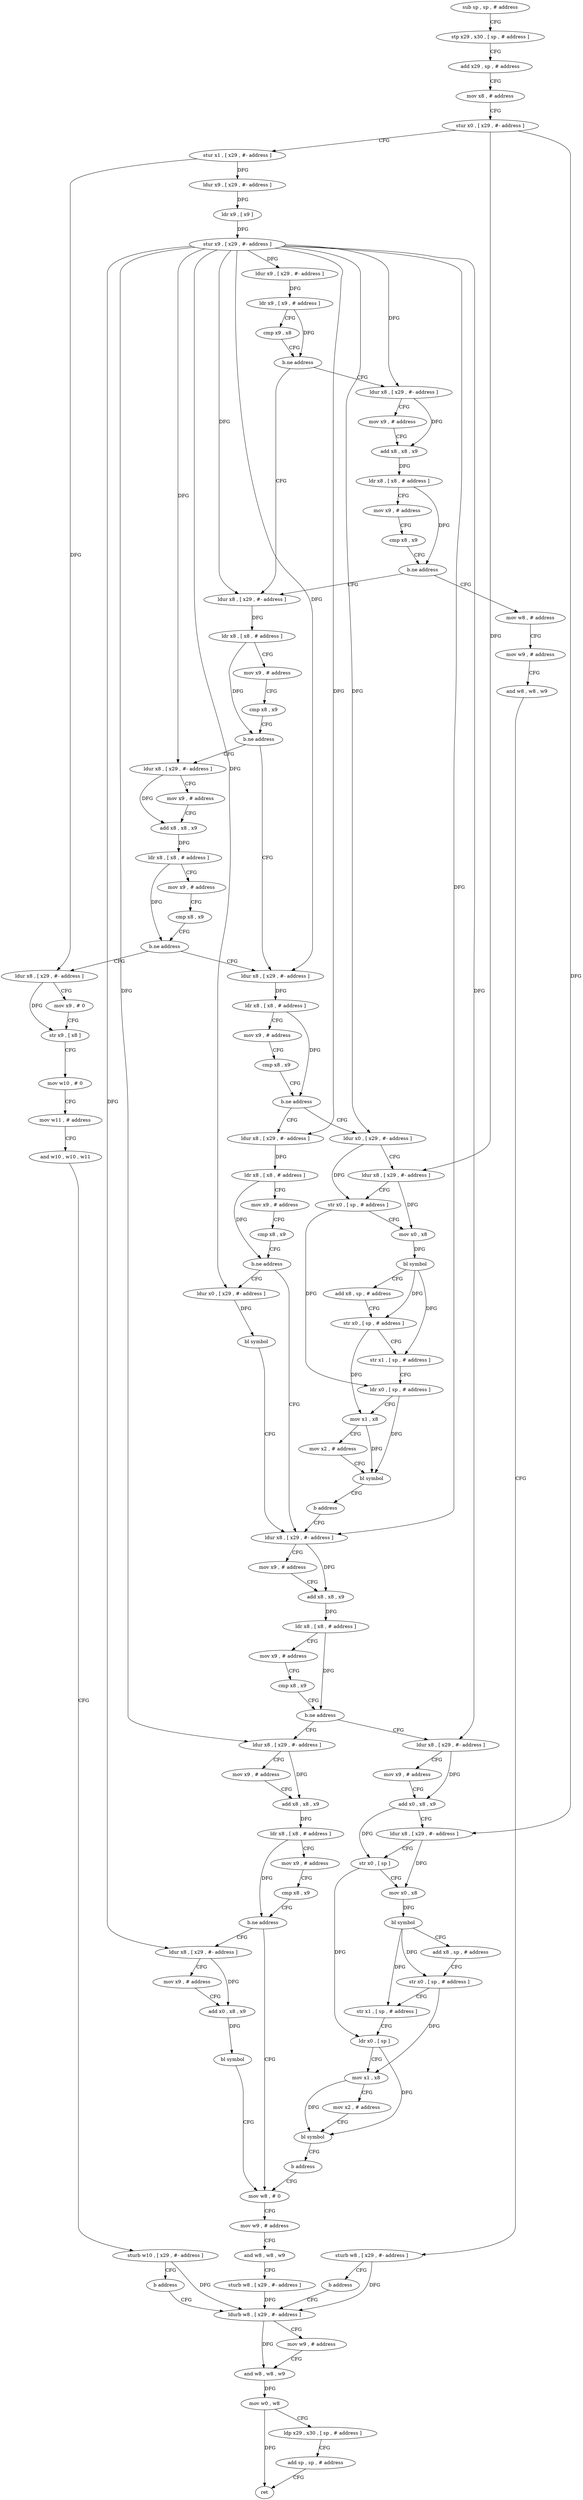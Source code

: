 digraph "func" {
"4293660" [label = "sub sp , sp , # address" ]
"4293664" [label = "stp x29 , x30 , [ sp , # address ]" ]
"4293668" [label = "add x29 , sp , # address" ]
"4293672" [label = "mov x8 , # address" ]
"4293676" [label = "stur x0 , [ x29 , #- address ]" ]
"4293680" [label = "stur x1 , [ x29 , #- address ]" ]
"4293684" [label = "ldur x9 , [ x29 , #- address ]" ]
"4293688" [label = "ldr x9 , [ x9 ]" ]
"4293692" [label = "stur x9 , [ x29 , #- address ]" ]
"4293696" [label = "ldur x9 , [ x29 , #- address ]" ]
"4293700" [label = "ldr x9 , [ x9 , # address ]" ]
"4293704" [label = "cmp x9 , x8" ]
"4293708" [label = "b.ne address" ]
"4293760" [label = "ldur x8 , [ x29 , #- address ]" ]
"4293712" [label = "ldur x8 , [ x29 , #- address ]" ]
"4293764" [label = "ldr x8 , [ x8 , # address ]" ]
"4293768" [label = "mov x9 , # address" ]
"4293772" [label = "cmp x8 , x9" ]
"4293776" [label = "b.ne address" ]
"4293840" [label = "ldur x8 , [ x29 , #- address ]" ]
"4293780" [label = "ldur x8 , [ x29 , #- address ]" ]
"4293716" [label = "mov x9 , # address" ]
"4293720" [label = "add x8 , x8 , x9" ]
"4293724" [label = "ldr x8 , [ x8 , # address ]" ]
"4293728" [label = "mov x9 , # address" ]
"4293732" [label = "cmp x8 , x9" ]
"4293736" [label = "b.ne address" ]
"4293740" [label = "mov w8 , # address" ]
"4293844" [label = "ldr x8 , [ x8 , # address ]" ]
"4293848" [label = "mov x9 , # address" ]
"4293852" [label = "cmp x8 , x9" ]
"4293856" [label = "b.ne address" ]
"4293912" [label = "ldur x8 , [ x29 , #- address ]" ]
"4293860" [label = "ldur x0 , [ x29 , #- address ]" ]
"4293784" [label = "mov x9 , # address" ]
"4293788" [label = "add x8 , x8 , x9" ]
"4293792" [label = "ldr x8 , [ x8 , # address ]" ]
"4293796" [label = "mov x9 , # address" ]
"4293800" [label = "cmp x8 , x9" ]
"4293804" [label = "b.ne address" ]
"4293808" [label = "ldur x8 , [ x29 , #- address ]" ]
"4293744" [label = "mov w9 , # address" ]
"4293748" [label = "and w8 , w8 , w9" ]
"4293752" [label = "sturb w8 , [ x29 , #- address ]" ]
"4293756" [label = "b address" ]
"4294088" [label = "ldurb w8 , [ x29 , #- address ]" ]
"4293916" [label = "ldr x8 , [ x8 , # address ]" ]
"4293920" [label = "mov x9 , # address" ]
"4293924" [label = "cmp x8 , x9" ]
"4293928" [label = "b.ne address" ]
"4293940" [label = "ldur x8 , [ x29 , #- address ]" ]
"4293932" [label = "ldur x0 , [ x29 , #- address ]" ]
"4293864" [label = "ldur x8 , [ x29 , #- address ]" ]
"4293868" [label = "str x0 , [ sp , # address ]" ]
"4293872" [label = "mov x0 , x8" ]
"4293876" [label = "bl symbol" ]
"4293880" [label = "add x8 , sp , # address" ]
"4293884" [label = "str x0 , [ sp , # address ]" ]
"4293888" [label = "str x1 , [ sp , # address ]" ]
"4293892" [label = "ldr x0 , [ sp , # address ]" ]
"4293896" [label = "mov x1 , x8" ]
"4293900" [label = "mov x2 , # address" ]
"4293904" [label = "bl symbol" ]
"4293908" [label = "b address" ]
"4293812" [label = "mov x9 , # 0" ]
"4293816" [label = "str x9 , [ x8 ]" ]
"4293820" [label = "mov w10 , # 0" ]
"4293824" [label = "mov w11 , # address" ]
"4293828" [label = "and w10 , w10 , w11" ]
"4293832" [label = "sturb w10 , [ x29 , #- address ]" ]
"4293836" [label = "b address" ]
"4294092" [label = "mov w9 , # address" ]
"4294096" [label = "and w8 , w8 , w9" ]
"4294100" [label = "mov w0 , w8" ]
"4294104" [label = "ldp x29 , x30 , [ sp , # address ]" ]
"4294108" [label = "add sp , sp , # address" ]
"4294112" [label = "ret" ]
"4293944" [label = "mov x9 , # address" ]
"4293948" [label = "add x8 , x8 , x9" ]
"4293952" [label = "ldr x8 , [ x8 , # address ]" ]
"4293956" [label = "mov x9 , # address" ]
"4293960" [label = "cmp x8 , x9" ]
"4293964" [label = "b.ne address" ]
"4294028" [label = "ldur x8 , [ x29 , #- address ]" ]
"4293968" [label = "ldur x8 , [ x29 , #- address ]" ]
"4293936" [label = "bl symbol" ]
"4294032" [label = "mov x9 , # address" ]
"4294036" [label = "add x8 , x8 , x9" ]
"4294040" [label = "ldr x8 , [ x8 , # address ]" ]
"4294044" [label = "mov x9 , # address" ]
"4294048" [label = "cmp x8 , x9" ]
"4294052" [label = "b.ne address" ]
"4294072" [label = "mov w8 , # 0" ]
"4294056" [label = "ldur x8 , [ x29 , #- address ]" ]
"4293972" [label = "mov x9 , # address" ]
"4293976" [label = "add x0 , x8 , x9" ]
"4293980" [label = "ldur x8 , [ x29 , #- address ]" ]
"4293984" [label = "str x0 , [ sp ]" ]
"4293988" [label = "mov x0 , x8" ]
"4293992" [label = "bl symbol" ]
"4293996" [label = "add x8 , sp , # address" ]
"4294000" [label = "str x0 , [ sp , # address ]" ]
"4294004" [label = "str x1 , [ sp , # address ]" ]
"4294008" [label = "ldr x0 , [ sp ]" ]
"4294012" [label = "mov x1 , x8" ]
"4294016" [label = "mov x2 , # address" ]
"4294020" [label = "bl symbol" ]
"4294024" [label = "b address" ]
"4294076" [label = "mov w9 , # address" ]
"4294080" [label = "and w8 , w8 , w9" ]
"4294084" [label = "sturb w8 , [ x29 , #- address ]" ]
"4294060" [label = "mov x9 , # address" ]
"4294064" [label = "add x0 , x8 , x9" ]
"4294068" [label = "bl symbol" ]
"4293660" -> "4293664" [ label = "CFG" ]
"4293664" -> "4293668" [ label = "CFG" ]
"4293668" -> "4293672" [ label = "CFG" ]
"4293672" -> "4293676" [ label = "CFG" ]
"4293676" -> "4293680" [ label = "CFG" ]
"4293676" -> "4293864" [ label = "DFG" ]
"4293676" -> "4293980" [ label = "DFG" ]
"4293680" -> "4293684" [ label = "DFG" ]
"4293680" -> "4293808" [ label = "DFG" ]
"4293684" -> "4293688" [ label = "DFG" ]
"4293688" -> "4293692" [ label = "DFG" ]
"4293692" -> "4293696" [ label = "DFG" ]
"4293692" -> "4293760" [ label = "DFG" ]
"4293692" -> "4293712" [ label = "DFG" ]
"4293692" -> "4293840" [ label = "DFG" ]
"4293692" -> "4293780" [ label = "DFG" ]
"4293692" -> "4293912" [ label = "DFG" ]
"4293692" -> "4293860" [ label = "DFG" ]
"4293692" -> "4293940" [ label = "DFG" ]
"4293692" -> "4293932" [ label = "DFG" ]
"4293692" -> "4294028" [ label = "DFG" ]
"4293692" -> "4293968" [ label = "DFG" ]
"4293692" -> "4294056" [ label = "DFG" ]
"4293696" -> "4293700" [ label = "DFG" ]
"4293700" -> "4293704" [ label = "CFG" ]
"4293700" -> "4293708" [ label = "DFG" ]
"4293704" -> "4293708" [ label = "CFG" ]
"4293708" -> "4293760" [ label = "CFG" ]
"4293708" -> "4293712" [ label = "CFG" ]
"4293760" -> "4293764" [ label = "DFG" ]
"4293712" -> "4293716" [ label = "CFG" ]
"4293712" -> "4293720" [ label = "DFG" ]
"4293764" -> "4293768" [ label = "CFG" ]
"4293764" -> "4293776" [ label = "DFG" ]
"4293768" -> "4293772" [ label = "CFG" ]
"4293772" -> "4293776" [ label = "CFG" ]
"4293776" -> "4293840" [ label = "CFG" ]
"4293776" -> "4293780" [ label = "CFG" ]
"4293840" -> "4293844" [ label = "DFG" ]
"4293780" -> "4293784" [ label = "CFG" ]
"4293780" -> "4293788" [ label = "DFG" ]
"4293716" -> "4293720" [ label = "CFG" ]
"4293720" -> "4293724" [ label = "DFG" ]
"4293724" -> "4293728" [ label = "CFG" ]
"4293724" -> "4293736" [ label = "DFG" ]
"4293728" -> "4293732" [ label = "CFG" ]
"4293732" -> "4293736" [ label = "CFG" ]
"4293736" -> "4293760" [ label = "CFG" ]
"4293736" -> "4293740" [ label = "CFG" ]
"4293740" -> "4293744" [ label = "CFG" ]
"4293844" -> "4293848" [ label = "CFG" ]
"4293844" -> "4293856" [ label = "DFG" ]
"4293848" -> "4293852" [ label = "CFG" ]
"4293852" -> "4293856" [ label = "CFG" ]
"4293856" -> "4293912" [ label = "CFG" ]
"4293856" -> "4293860" [ label = "CFG" ]
"4293912" -> "4293916" [ label = "DFG" ]
"4293860" -> "4293864" [ label = "CFG" ]
"4293860" -> "4293868" [ label = "DFG" ]
"4293784" -> "4293788" [ label = "CFG" ]
"4293788" -> "4293792" [ label = "DFG" ]
"4293792" -> "4293796" [ label = "CFG" ]
"4293792" -> "4293804" [ label = "DFG" ]
"4293796" -> "4293800" [ label = "CFG" ]
"4293800" -> "4293804" [ label = "CFG" ]
"4293804" -> "4293840" [ label = "CFG" ]
"4293804" -> "4293808" [ label = "CFG" ]
"4293808" -> "4293812" [ label = "CFG" ]
"4293808" -> "4293816" [ label = "DFG" ]
"4293744" -> "4293748" [ label = "CFG" ]
"4293748" -> "4293752" [ label = "CFG" ]
"4293752" -> "4293756" [ label = "CFG" ]
"4293752" -> "4294088" [ label = "DFG" ]
"4293756" -> "4294088" [ label = "CFG" ]
"4294088" -> "4294092" [ label = "CFG" ]
"4294088" -> "4294096" [ label = "DFG" ]
"4293916" -> "4293920" [ label = "CFG" ]
"4293916" -> "4293928" [ label = "DFG" ]
"4293920" -> "4293924" [ label = "CFG" ]
"4293924" -> "4293928" [ label = "CFG" ]
"4293928" -> "4293940" [ label = "CFG" ]
"4293928" -> "4293932" [ label = "CFG" ]
"4293940" -> "4293944" [ label = "CFG" ]
"4293940" -> "4293948" [ label = "DFG" ]
"4293932" -> "4293936" [ label = "DFG" ]
"4293864" -> "4293868" [ label = "CFG" ]
"4293864" -> "4293872" [ label = "DFG" ]
"4293868" -> "4293872" [ label = "CFG" ]
"4293868" -> "4293892" [ label = "DFG" ]
"4293872" -> "4293876" [ label = "DFG" ]
"4293876" -> "4293880" [ label = "CFG" ]
"4293876" -> "4293884" [ label = "DFG" ]
"4293876" -> "4293888" [ label = "DFG" ]
"4293880" -> "4293884" [ label = "CFG" ]
"4293884" -> "4293888" [ label = "CFG" ]
"4293884" -> "4293896" [ label = "DFG" ]
"4293888" -> "4293892" [ label = "CFG" ]
"4293892" -> "4293896" [ label = "CFG" ]
"4293892" -> "4293904" [ label = "DFG" ]
"4293896" -> "4293900" [ label = "CFG" ]
"4293896" -> "4293904" [ label = "DFG" ]
"4293900" -> "4293904" [ label = "CFG" ]
"4293904" -> "4293908" [ label = "CFG" ]
"4293908" -> "4293940" [ label = "CFG" ]
"4293812" -> "4293816" [ label = "CFG" ]
"4293816" -> "4293820" [ label = "CFG" ]
"4293820" -> "4293824" [ label = "CFG" ]
"4293824" -> "4293828" [ label = "CFG" ]
"4293828" -> "4293832" [ label = "CFG" ]
"4293832" -> "4293836" [ label = "CFG" ]
"4293832" -> "4294088" [ label = "DFG" ]
"4293836" -> "4294088" [ label = "CFG" ]
"4294092" -> "4294096" [ label = "CFG" ]
"4294096" -> "4294100" [ label = "DFG" ]
"4294100" -> "4294104" [ label = "CFG" ]
"4294100" -> "4294112" [ label = "DFG" ]
"4294104" -> "4294108" [ label = "CFG" ]
"4294108" -> "4294112" [ label = "CFG" ]
"4293944" -> "4293948" [ label = "CFG" ]
"4293948" -> "4293952" [ label = "DFG" ]
"4293952" -> "4293956" [ label = "CFG" ]
"4293952" -> "4293964" [ label = "DFG" ]
"4293956" -> "4293960" [ label = "CFG" ]
"4293960" -> "4293964" [ label = "CFG" ]
"4293964" -> "4294028" [ label = "CFG" ]
"4293964" -> "4293968" [ label = "CFG" ]
"4294028" -> "4294032" [ label = "CFG" ]
"4294028" -> "4294036" [ label = "DFG" ]
"4293968" -> "4293972" [ label = "CFG" ]
"4293968" -> "4293976" [ label = "DFG" ]
"4293936" -> "4293940" [ label = "CFG" ]
"4294032" -> "4294036" [ label = "CFG" ]
"4294036" -> "4294040" [ label = "DFG" ]
"4294040" -> "4294044" [ label = "CFG" ]
"4294040" -> "4294052" [ label = "DFG" ]
"4294044" -> "4294048" [ label = "CFG" ]
"4294048" -> "4294052" [ label = "CFG" ]
"4294052" -> "4294072" [ label = "CFG" ]
"4294052" -> "4294056" [ label = "CFG" ]
"4294072" -> "4294076" [ label = "CFG" ]
"4294056" -> "4294060" [ label = "CFG" ]
"4294056" -> "4294064" [ label = "DFG" ]
"4293972" -> "4293976" [ label = "CFG" ]
"4293976" -> "4293980" [ label = "CFG" ]
"4293976" -> "4293984" [ label = "DFG" ]
"4293980" -> "4293984" [ label = "CFG" ]
"4293980" -> "4293988" [ label = "DFG" ]
"4293984" -> "4293988" [ label = "CFG" ]
"4293984" -> "4294008" [ label = "DFG" ]
"4293988" -> "4293992" [ label = "DFG" ]
"4293992" -> "4293996" [ label = "CFG" ]
"4293992" -> "4294000" [ label = "DFG" ]
"4293992" -> "4294004" [ label = "DFG" ]
"4293996" -> "4294000" [ label = "CFG" ]
"4294000" -> "4294004" [ label = "CFG" ]
"4294000" -> "4294012" [ label = "DFG" ]
"4294004" -> "4294008" [ label = "CFG" ]
"4294008" -> "4294012" [ label = "CFG" ]
"4294008" -> "4294020" [ label = "DFG" ]
"4294012" -> "4294016" [ label = "CFG" ]
"4294012" -> "4294020" [ label = "DFG" ]
"4294016" -> "4294020" [ label = "CFG" ]
"4294020" -> "4294024" [ label = "CFG" ]
"4294024" -> "4294072" [ label = "CFG" ]
"4294076" -> "4294080" [ label = "CFG" ]
"4294080" -> "4294084" [ label = "CFG" ]
"4294084" -> "4294088" [ label = "DFG" ]
"4294060" -> "4294064" [ label = "CFG" ]
"4294064" -> "4294068" [ label = "DFG" ]
"4294068" -> "4294072" [ label = "CFG" ]
}
